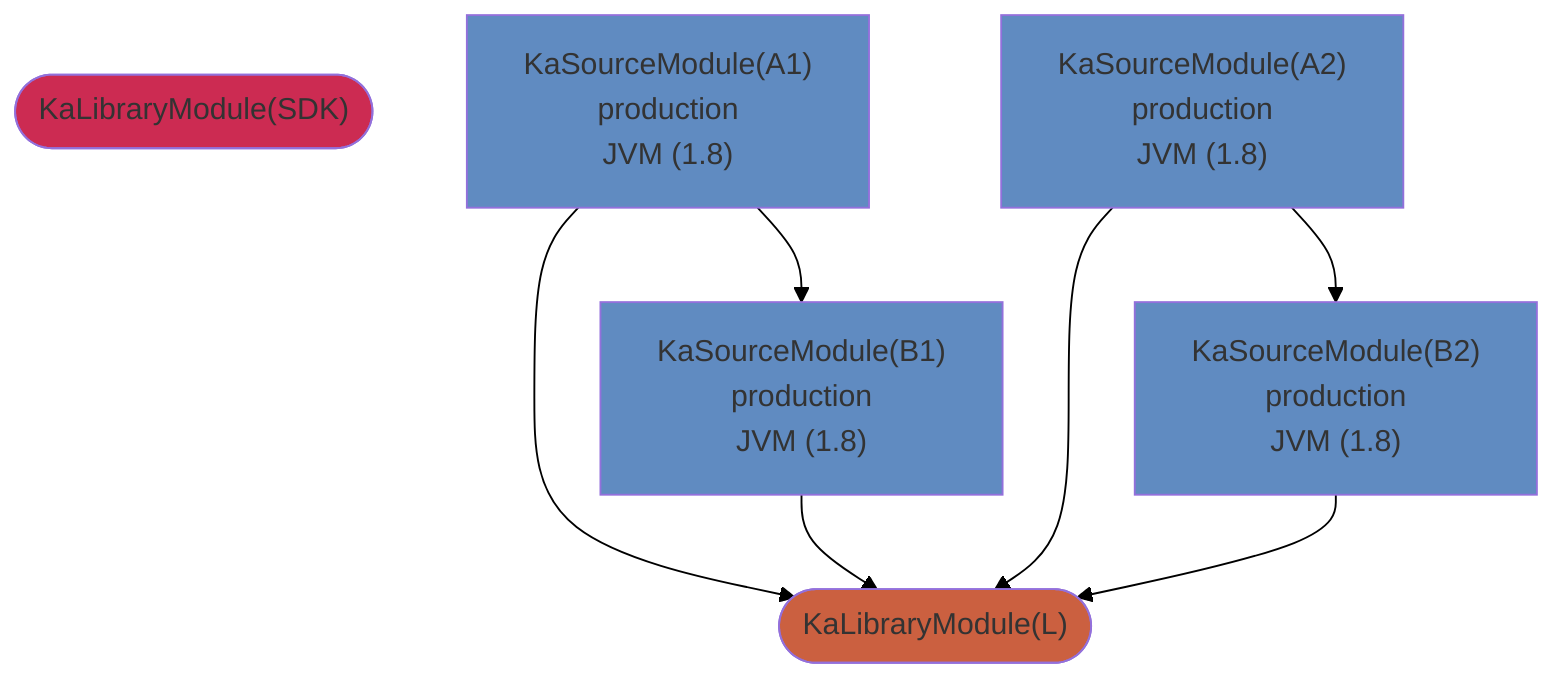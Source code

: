 graph TD
  KaLibraryModule_0(["KaLibraryModule(L)"])
  KaLibraryModule_1(["KaLibraryModule(SDK)"])
  KaSourceModule_2["KaSourceModule(A1)<br />production<br />JVM (1.8)"]
  KaSourceModule_3["KaSourceModule(A2)<br />production<br />JVM (1.8)"]
  KaSourceModule_4["KaSourceModule(B1)<br />production<br />JVM (1.8)"]
  KaSourceModule_5["KaSourceModule(B2)<br />production<br />JVM (1.8)"]
  style KaLibraryModule_0 fill:#CB6040
  style KaLibraryModule_1 fill:#CC2B52
  style KaSourceModule_2 fill:#608BC1
  style KaSourceModule_3 fill:#608BC1
  style KaSourceModule_4 fill:#608BC1
  style KaSourceModule_5 fill:#608BC1
  KaSourceModule_2 --> KaLibraryModule_0
  KaSourceModule_2 --> KaSourceModule_4
  KaSourceModule_3 --> KaLibraryModule_0
  KaSourceModule_3 --> KaSourceModule_5
  KaSourceModule_4 --> KaLibraryModule_0
  KaSourceModule_5 --> KaLibraryModule_0
  linkStyle 0 stroke:black
  linkStyle 1 stroke:black
  linkStyle 2 stroke:black
  linkStyle 3 stroke:black
  linkStyle 4 stroke:black
  linkStyle 5 stroke:black